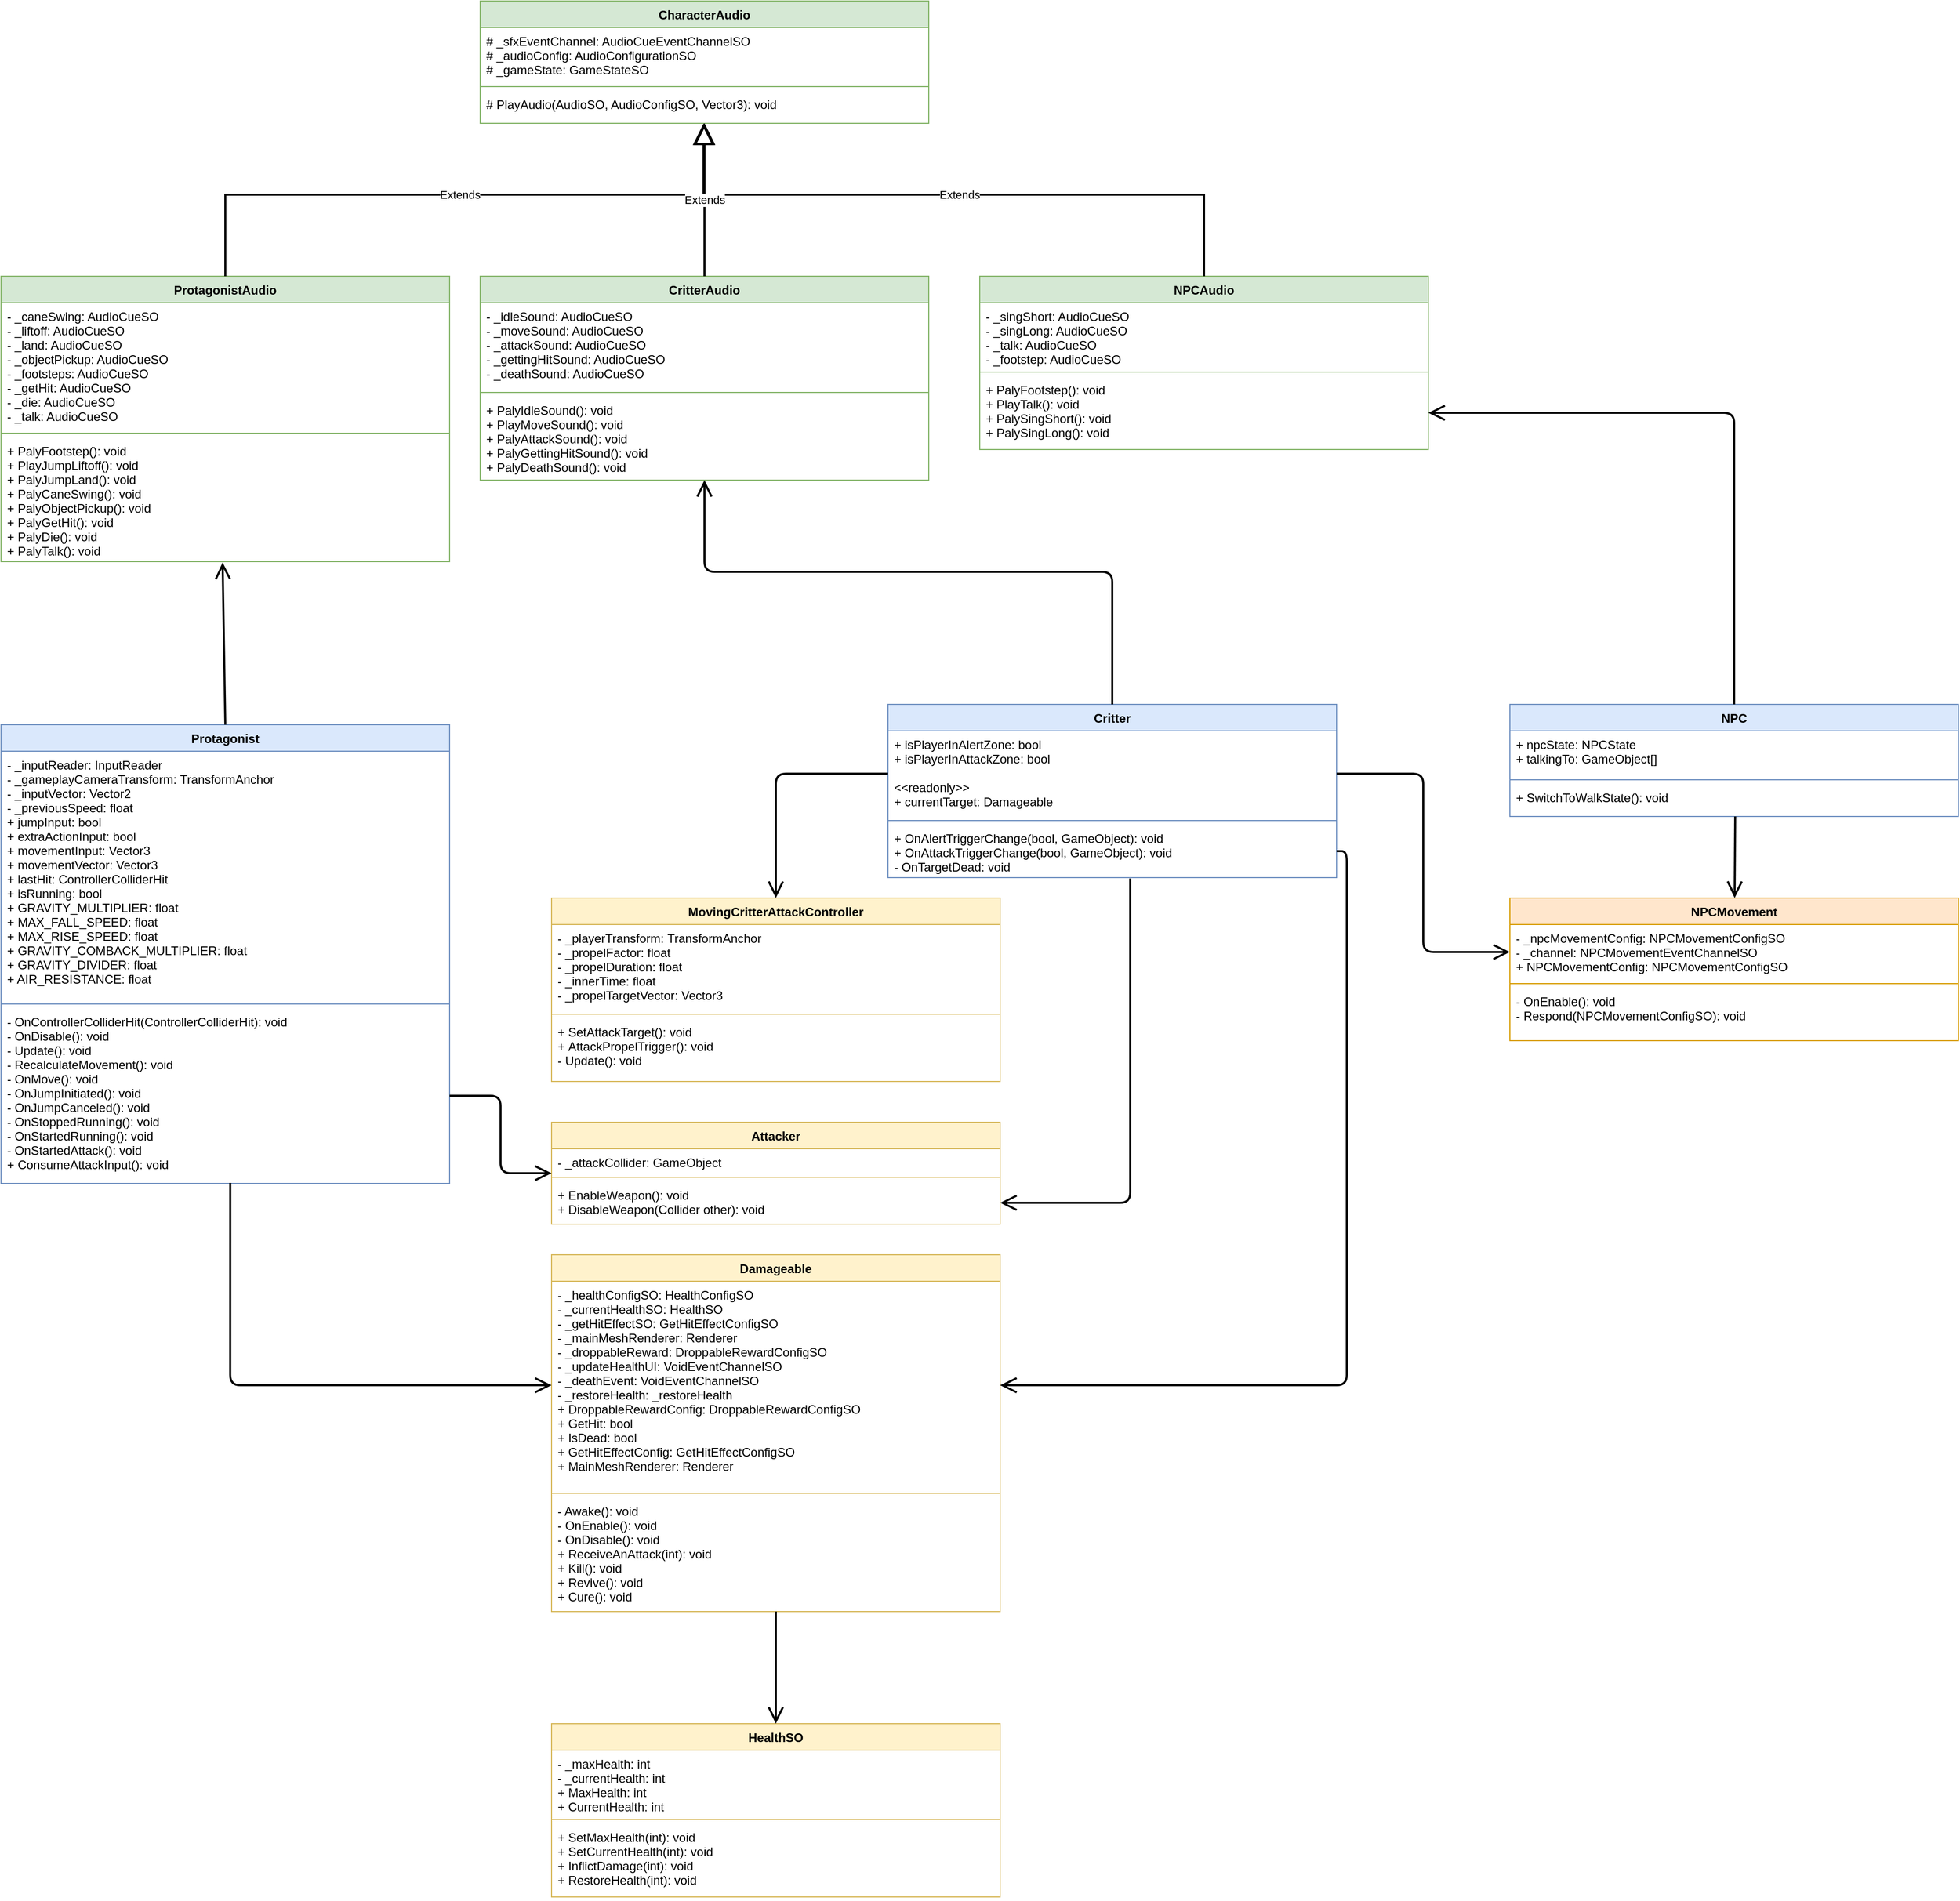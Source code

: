 <mxfile version="13.7.9" type="device"><diagram id="4yXgnzLEyJ2il865YYnP" name="before"><mxGraphModel dx="-103" dy="-18" grid="1" gridSize="10" guides="1" tooltips="1" connect="1" arrows="1" fold="1" page="1" pageScale="1" pageWidth="827" pageHeight="1169" math="0" shadow="0"><root><mxCell id="0"/><mxCell id="1" parent="0"/><mxCell id="LAkvcGi5Onso4mWnYU-q-25" value="" style="group" parent="1" vertex="1" connectable="0"><mxGeometry x="1780" y="1330" width="1400" height="550" as="geometry"/></mxCell><mxCell id="LAkvcGi5Onso4mWnYU-q-5" value="CharacterAudio" style="swimlane;fontStyle=1;align=center;verticalAlign=top;childLayout=stackLayout;horizontal=1;startSize=26;horizontalStack=0;resizeParent=1;resizeParentMax=0;resizeLast=0;collapsible=1;marginBottom=0;fillColor=#d5e8d4;strokeColor=#82b366;" parent="LAkvcGi5Onso4mWnYU-q-25" vertex="1"><mxGeometry x="470" width="440" height="120" as="geometry"/></mxCell><mxCell id="LAkvcGi5Onso4mWnYU-q-6" value="# _sfxEventChannel: AudioCueEventChannelSO&#10;# _audioConfig: AudioConfigurationSO&#10;# _gameState: GameStateSO&#10;" style="text;strokeColor=none;fillColor=none;align=left;verticalAlign=top;spacingLeft=4;spacingRight=4;overflow=hidden;rotatable=0;points=[[0,0.5],[1,0.5]];portConstraint=eastwest;" parent="LAkvcGi5Onso4mWnYU-q-5" vertex="1"><mxGeometry y="26" width="440" height="54" as="geometry"/></mxCell><mxCell id="LAkvcGi5Onso4mWnYU-q-7" value="" style="line;strokeWidth=1;fillColor=none;align=left;verticalAlign=middle;spacingTop=-1;spacingLeft=3;spacingRight=3;rotatable=0;labelPosition=right;points=[];portConstraint=eastwest;strokeColor=inherit;" parent="LAkvcGi5Onso4mWnYU-q-5" vertex="1"><mxGeometry y="80" width="440" height="8" as="geometry"/></mxCell><mxCell id="LAkvcGi5Onso4mWnYU-q-8" value="# PlayAudio(AudioSO, AudioConfigSO, Vector3): void" style="text;strokeColor=none;fillColor=none;align=left;verticalAlign=top;spacingLeft=4;spacingRight=4;overflow=hidden;rotatable=0;points=[[0,0.5],[1,0.5]];portConstraint=eastwest;" parent="LAkvcGi5Onso4mWnYU-q-5" vertex="1"><mxGeometry y="88" width="440" height="32" as="geometry"/></mxCell><mxCell id="LAkvcGi5Onso4mWnYU-q-9" value="ProtagonistAudio" style="swimlane;fontStyle=1;align=center;verticalAlign=top;childLayout=stackLayout;horizontal=1;startSize=26;horizontalStack=0;resizeParent=1;resizeParentMax=0;resizeLast=0;collapsible=1;marginBottom=0;fillColor=#d5e8d4;strokeColor=#82b366;" parent="LAkvcGi5Onso4mWnYU-q-25" vertex="1"><mxGeometry y="270" width="440" height="280" as="geometry"/></mxCell><mxCell id="LAkvcGi5Onso4mWnYU-q-10" value="- _caneSwing: AudioCueSO&#10;- _liftoff: AudioCueSO&#10;- _land: AudioCueSO&#10;- _objectPickup: AudioCueSO&#10;- _footsteps: AudioCueSO&#10;- _getHit: AudioCueSO&#10;- _die: AudioCueSO&#10;- _talk: AudioCueSO" style="text;strokeColor=none;fillColor=none;align=left;verticalAlign=top;spacingLeft=4;spacingRight=4;overflow=hidden;rotatable=0;points=[[0,0.5],[1,0.5]];portConstraint=eastwest;" parent="LAkvcGi5Onso4mWnYU-q-9" vertex="1"><mxGeometry y="26" width="440" height="124" as="geometry"/></mxCell><mxCell id="LAkvcGi5Onso4mWnYU-q-11" value="" style="line;strokeWidth=1;fillColor=none;align=left;verticalAlign=middle;spacingTop=-1;spacingLeft=3;spacingRight=3;rotatable=0;labelPosition=right;points=[];portConstraint=eastwest;strokeColor=inherit;" parent="LAkvcGi5Onso4mWnYU-q-9" vertex="1"><mxGeometry y="150" width="440" height="8" as="geometry"/></mxCell><mxCell id="LAkvcGi5Onso4mWnYU-q-12" value="+ PalyFootstep(): void&#10;+ PlayJumpLiftoff(): void&#10;+ PalyJumpLand(): void&#10;+ PalyCaneSwing(): void&#10;+ PalyObjectPickup(): void&#10;+ PalyGetHit(): void&#10;+ PalyDie(): void&#10;+ PalyTalk(): void" style="text;strokeColor=none;fillColor=none;align=left;verticalAlign=top;spacingLeft=4;spacingRight=4;overflow=hidden;rotatable=0;points=[[0,0.5],[1,0.5]];portConstraint=eastwest;" parent="LAkvcGi5Onso4mWnYU-q-9" vertex="1"><mxGeometry y="158" width="440" height="122" as="geometry"/></mxCell><mxCell id="LAkvcGi5Onso4mWnYU-q-13" value="CritterAudio" style="swimlane;fontStyle=1;align=center;verticalAlign=top;childLayout=stackLayout;horizontal=1;startSize=26;horizontalStack=0;resizeParent=1;resizeParentMax=0;resizeLast=0;collapsible=1;marginBottom=0;fillColor=#d5e8d4;strokeColor=#82b366;" parent="LAkvcGi5Onso4mWnYU-q-25" vertex="1"><mxGeometry x="470" y="270" width="440" height="200" as="geometry"/></mxCell><mxCell id="LAkvcGi5Onso4mWnYU-q-14" value="- _idleSound: AudioCueSO&#10;- _moveSound: AudioCueSO&#10;- _attackSound: AudioCueSO&#10;- _gettingHitSound: AudioCueSO&#10;- _deathSound: AudioCueSO" style="text;strokeColor=none;fillColor=none;align=left;verticalAlign=top;spacingLeft=4;spacingRight=4;overflow=hidden;rotatable=0;points=[[0,0.5],[1,0.5]];portConstraint=eastwest;" parent="LAkvcGi5Onso4mWnYU-q-13" vertex="1"><mxGeometry y="26" width="440" height="84" as="geometry"/></mxCell><mxCell id="LAkvcGi5Onso4mWnYU-q-15" value="" style="line;strokeWidth=1;fillColor=none;align=left;verticalAlign=middle;spacingTop=-1;spacingLeft=3;spacingRight=3;rotatable=0;labelPosition=right;points=[];portConstraint=eastwest;strokeColor=inherit;" parent="LAkvcGi5Onso4mWnYU-q-13" vertex="1"><mxGeometry y="110" width="440" height="8" as="geometry"/></mxCell><mxCell id="LAkvcGi5Onso4mWnYU-q-16" value="+ PalyIdleSound(): void&#10;+ PlayMoveSound(): void&#10;+ PalyAttackSound(): void&#10;+ PalyGettingHitSound(): void&#10;+ PalyDeathSound(): void" style="text;strokeColor=none;fillColor=none;align=left;verticalAlign=top;spacingLeft=4;spacingRight=4;overflow=hidden;rotatable=0;points=[[0,0.5],[1,0.5]];portConstraint=eastwest;" parent="LAkvcGi5Onso4mWnYU-q-13" vertex="1"><mxGeometry y="118" width="440" height="82" as="geometry"/></mxCell><mxCell id="LAkvcGi5Onso4mWnYU-q-17" value="NPCAudio" style="swimlane;fontStyle=1;align=center;verticalAlign=top;childLayout=stackLayout;horizontal=1;startSize=26;horizontalStack=0;resizeParent=1;resizeParentMax=0;resizeLast=0;collapsible=1;marginBottom=0;fillColor=#d5e8d4;strokeColor=#82b366;" parent="LAkvcGi5Onso4mWnYU-q-25" vertex="1"><mxGeometry x="960" y="270" width="440" height="170" as="geometry"/></mxCell><mxCell id="LAkvcGi5Onso4mWnYU-q-18" value="- _singShort: AudioCueSO&#10;- _singLong: AudioCueSO&#10;- _talk: AudioCueSO&#10;- _footstep: AudioCueSO" style="text;strokeColor=none;fillColor=none;align=left;verticalAlign=top;spacingLeft=4;spacingRight=4;overflow=hidden;rotatable=0;points=[[0,0.5],[1,0.5]];portConstraint=eastwest;" parent="LAkvcGi5Onso4mWnYU-q-17" vertex="1"><mxGeometry y="26" width="440" height="64" as="geometry"/></mxCell><mxCell id="LAkvcGi5Onso4mWnYU-q-19" value="" style="line;strokeWidth=1;fillColor=none;align=left;verticalAlign=middle;spacingTop=-1;spacingLeft=3;spacingRight=3;rotatable=0;labelPosition=right;points=[];portConstraint=eastwest;strokeColor=inherit;" parent="LAkvcGi5Onso4mWnYU-q-17" vertex="1"><mxGeometry y="90" width="440" height="8" as="geometry"/></mxCell><mxCell id="LAkvcGi5Onso4mWnYU-q-20" value="+ PalyFootstep(): void&#10;+ PlayTalk(): void&#10;+ PalySingShort(): void&#10;+ PalySingLong(): void" style="text;strokeColor=none;fillColor=none;align=left;verticalAlign=top;spacingLeft=4;spacingRight=4;overflow=hidden;rotatable=0;points=[[0,0.5],[1,0.5]];portConstraint=eastwest;" parent="LAkvcGi5Onso4mWnYU-q-17" vertex="1"><mxGeometry y="98" width="440" height="72" as="geometry"/></mxCell><mxCell id="LAkvcGi5Onso4mWnYU-q-21" value="Extends" style="endArrow=block;endSize=16;endFill=0;html=1;rounded=0;exitX=0.5;exitY=0;exitDx=0;exitDy=0;strokeWidth=2;edgeStyle=orthogonalEdgeStyle;" parent="LAkvcGi5Onso4mWnYU-q-25" source="LAkvcGi5Onso4mWnYU-q-9" target="LAkvcGi5Onso4mWnYU-q-8" edge="1"><mxGeometry width="160" relative="1" as="geometry"><mxPoint x="610" y="410" as="sourcePoint"/><mxPoint x="770" y="410" as="targetPoint"/><Array as="points"><mxPoint x="220" y="190"/><mxPoint x="690" y="190"/></Array></mxGeometry></mxCell><mxCell id="LAkvcGi5Onso4mWnYU-q-23" value="Extends" style="endArrow=block;endSize=16;endFill=0;html=1;rounded=0;strokeWidth=2;exitX=0.5;exitY=0;exitDx=0;exitDy=0;entryX=0.498;entryY=1.003;entryDx=0;entryDy=0;entryPerimeter=0;edgeStyle=orthogonalEdgeStyle;" parent="LAkvcGi5Onso4mWnYU-q-25" source="LAkvcGi5Onso4mWnYU-q-17" target="LAkvcGi5Onso4mWnYU-q-8" edge="1"><mxGeometry width="160" relative="1" as="geometry"><mxPoint x="450" y="170" as="sourcePoint"/><mxPoint x="860" y="160" as="targetPoint"/><Array as="points"><mxPoint x="1180" y="190"/><mxPoint x="689" y="190"/></Array></mxGeometry></mxCell><mxCell id="LAkvcGi5Onso4mWnYU-q-24" value="Extends" style="endArrow=block;endSize=16;endFill=0;html=1;rounded=0;strokeWidth=2;exitX=0.5;exitY=0;exitDx=0;exitDy=0;" parent="LAkvcGi5Onso4mWnYU-q-25" source="LAkvcGi5Onso4mWnYU-q-13" edge="1"><mxGeometry width="160" relative="1" as="geometry"><mxPoint x="510" y="360" as="sourcePoint"/><mxPoint x="690" y="120" as="targetPoint"/></mxGeometry></mxCell><mxCell id="LAkvcGi5Onso4mWnYU-q-26" value="NPC" style="swimlane;fontStyle=1;align=center;verticalAlign=top;childLayout=stackLayout;horizontal=1;startSize=26;horizontalStack=0;resizeParent=1;resizeParentMax=0;resizeLast=0;collapsible=1;marginBottom=0;fillColor=#dae8fc;strokeColor=#6c8ebf;" parent="1" vertex="1"><mxGeometry x="3260" y="2020" width="440" height="110" as="geometry"/></mxCell><mxCell id="LAkvcGi5Onso4mWnYU-q-27" value="+ npcState: NPCState&#10;+ talkingTo: GameObject[]" style="text;strokeColor=none;fillColor=none;align=left;verticalAlign=top;spacingLeft=4;spacingRight=4;overflow=hidden;rotatable=0;points=[[0,0.5],[1,0.5]];portConstraint=eastwest;" parent="LAkvcGi5Onso4mWnYU-q-26" vertex="1"><mxGeometry y="26" width="440" height="44" as="geometry"/></mxCell><mxCell id="LAkvcGi5Onso4mWnYU-q-28" value="" style="line;strokeWidth=1;fillColor=none;align=left;verticalAlign=middle;spacingTop=-1;spacingLeft=3;spacingRight=3;rotatable=0;labelPosition=right;points=[];portConstraint=eastwest;strokeColor=inherit;" parent="LAkvcGi5Onso4mWnYU-q-26" vertex="1"><mxGeometry y="70" width="440" height="8" as="geometry"/></mxCell><mxCell id="LAkvcGi5Onso4mWnYU-q-29" value="+ SwitchToWalkState(): void" style="text;strokeColor=none;fillColor=none;align=left;verticalAlign=top;spacingLeft=4;spacingRight=4;overflow=hidden;rotatable=0;points=[[0,0.5],[1,0.5]];portConstraint=eastwest;" parent="LAkvcGi5Onso4mWnYU-q-26" vertex="1"><mxGeometry y="78" width="440" height="32" as="geometry"/></mxCell><mxCell id="LAkvcGi5Onso4mWnYU-q-54" value="NPCMovement" style="swimlane;fontStyle=1;align=center;verticalAlign=top;childLayout=stackLayout;horizontal=1;startSize=26;horizontalStack=0;resizeParent=1;resizeParentMax=0;resizeLast=0;collapsible=1;marginBottom=0;fillColor=#ffe6cc;strokeColor=#d79b00;" parent="1" vertex="1"><mxGeometry x="3260" y="2210" width="440" height="140" as="geometry"/></mxCell><mxCell id="LAkvcGi5Onso4mWnYU-q-55" value="- _npcMovementConfig: NPCMovementConfigSO&#10;- _channel: NPCMovementEventChannelSO&#10;+ NPCMovementConfig: NPCMovementConfigSO" style="text;strokeColor=none;fillColor=none;align=left;verticalAlign=top;spacingLeft=4;spacingRight=4;overflow=hidden;rotatable=0;points=[[0,0.5],[1,0.5]];portConstraint=eastwest;" parent="LAkvcGi5Onso4mWnYU-q-54" vertex="1"><mxGeometry y="26" width="440" height="54" as="geometry"/></mxCell><mxCell id="LAkvcGi5Onso4mWnYU-q-56" value="" style="line;strokeWidth=1;fillColor=none;align=left;verticalAlign=middle;spacingTop=-1;spacingLeft=3;spacingRight=3;rotatable=0;labelPosition=right;points=[];portConstraint=eastwest;strokeColor=inherit;" parent="LAkvcGi5Onso4mWnYU-q-54" vertex="1"><mxGeometry y="80" width="440" height="8" as="geometry"/></mxCell><mxCell id="LAkvcGi5Onso4mWnYU-q-57" value="- OnEnable(): void&#10;- Respond(NPCMovementConfigSO): void" style="text;strokeColor=none;fillColor=none;align=left;verticalAlign=top;spacingLeft=4;spacingRight=4;overflow=hidden;rotatable=0;points=[[0,0.5],[1,0.5]];portConstraint=eastwest;" parent="LAkvcGi5Onso4mWnYU-q-54" vertex="1"><mxGeometry y="88" width="440" height="52" as="geometry"/></mxCell><mxCell id="LAkvcGi5Onso4mWnYU-q-50" value="MovingCritterAttackController" style="swimlane;fontStyle=1;align=center;verticalAlign=top;childLayout=stackLayout;horizontal=1;startSize=26;horizontalStack=0;resizeParent=1;resizeParentMax=0;resizeLast=0;collapsible=1;marginBottom=0;fillColor=#fff2cc;strokeColor=#d6b656;" parent="1" vertex="1"><mxGeometry x="2320" y="2210" width="440" height="180" as="geometry"/></mxCell><mxCell id="LAkvcGi5Onso4mWnYU-q-51" value="- _playerTransform: TransformAnchor&#10;- _propelFactor: float&#10;- _propelDuration: float&#10;- _innerTime: float&#10;- _propelTargetVector: Vector3" style="text;strokeColor=none;fillColor=none;align=left;verticalAlign=top;spacingLeft=4;spacingRight=4;overflow=hidden;rotatable=0;points=[[0,0.5],[1,0.5]];portConstraint=eastwest;" parent="LAkvcGi5Onso4mWnYU-q-50" vertex="1"><mxGeometry y="26" width="440" height="84" as="geometry"/></mxCell><mxCell id="LAkvcGi5Onso4mWnYU-q-52" value="" style="line;strokeWidth=1;fillColor=none;align=left;verticalAlign=middle;spacingTop=-1;spacingLeft=3;spacingRight=3;rotatable=0;labelPosition=right;points=[];portConstraint=eastwest;strokeColor=inherit;" parent="LAkvcGi5Onso4mWnYU-q-50" vertex="1"><mxGeometry y="110" width="440" height="8" as="geometry"/></mxCell><mxCell id="LAkvcGi5Onso4mWnYU-q-53" value="+ SetAttackTarget(): void&#10;+ AttackPropelTrigger(): void&#10;- Update(): void" style="text;strokeColor=none;fillColor=none;align=left;verticalAlign=top;spacingLeft=4;spacingRight=4;overflow=hidden;rotatable=0;points=[[0,0.5],[1,0.5]];portConstraint=eastwest;" parent="LAkvcGi5Onso4mWnYU-q-50" vertex="1"><mxGeometry y="118" width="440" height="62" as="geometry"/></mxCell><mxCell id="LAkvcGi5Onso4mWnYU-q-1" value="Protagonist" style="swimlane;fontStyle=1;align=center;verticalAlign=top;childLayout=stackLayout;horizontal=1;startSize=26;horizontalStack=0;resizeParent=1;resizeParentMax=0;resizeLast=0;collapsible=1;marginBottom=0;fillColor=#dae8fc;strokeColor=#6c8ebf;" parent="1" vertex="1"><mxGeometry x="1780" y="2040" width="440" height="450" as="geometry"/></mxCell><mxCell id="LAkvcGi5Onso4mWnYU-q-2" value="- _inputReader: InputReader&#10;- _gameplayCameraTransform: TransformAnchor &#10;- _inputVector: Vector2&#10;- _previousSpeed: float&#10;+ jumpInput: bool&#10;+ extraActionInput: bool&#10;+ movementInput: Vector3&#10;+ movementVector: Vector3&#10;+ lastHit: ControllerColliderHit&#10;+ isRunning: bool&#10;+ GRAVITY_MULTIPLIER: float&#10;+ MAX_FALL_SPEED: float&#10;+ MAX_RISE_SPEED: float&#10;+ GRAVITY_COMBACK_MULTIPLIER: float&#10;+ GRAVITY_DIVIDER: float&#10;+ AIR_RESISTANCE: float&#10;&#10;" style="text;strokeColor=none;fillColor=none;align=left;verticalAlign=top;spacingLeft=4;spacingRight=4;overflow=hidden;rotatable=0;points=[[0,0.5],[1,0.5]];portConstraint=eastwest;" parent="LAkvcGi5Onso4mWnYU-q-1" vertex="1"><mxGeometry y="26" width="440" height="244" as="geometry"/></mxCell><mxCell id="LAkvcGi5Onso4mWnYU-q-3" value="" style="line;strokeWidth=1;fillColor=none;align=left;verticalAlign=middle;spacingTop=-1;spacingLeft=3;spacingRight=3;rotatable=0;labelPosition=right;points=[];portConstraint=eastwest;strokeColor=inherit;" parent="LAkvcGi5Onso4mWnYU-q-1" vertex="1"><mxGeometry y="270" width="440" height="8" as="geometry"/></mxCell><mxCell id="LAkvcGi5Onso4mWnYU-q-4" value="- OnControllerColliderHit(ControllerColliderHit): void&#10;- OnDisable(): void&#10;- Update(): void&#10;- RecalculateMovement(): void&#10;- OnMove(): void&#10;- OnJumpInitiated(): void&#10;- OnJumpCanceled(): void&#10;- OnStoppedRunning(): void&#10;- OnStartedRunning(): void&#10;- OnStartedAttack(): void&#10;+ ConsumeAttackInput(): void" style="text;strokeColor=none;fillColor=none;align=left;verticalAlign=top;spacingLeft=4;spacingRight=4;overflow=hidden;rotatable=0;points=[[0,0.5],[1,0.5]];portConstraint=eastwest;" parent="LAkvcGi5Onso4mWnYU-q-1" vertex="1"><mxGeometry y="278" width="440" height="172" as="geometry"/></mxCell><mxCell id="LAkvcGi5Onso4mWnYU-q-30" value="Critter" style="swimlane;fontStyle=1;align=center;verticalAlign=top;childLayout=stackLayout;horizontal=1;startSize=26;horizontalStack=0;resizeParent=1;resizeParentMax=0;resizeLast=0;collapsible=1;marginBottom=0;fillColor=#dae8fc;strokeColor=#6c8ebf;" parent="1" vertex="1"><mxGeometry x="2650" y="2020" width="440" height="170" as="geometry"/></mxCell><mxCell id="LAkvcGi5Onso4mWnYU-q-31" value="+ isPlayerInAlertZone: bool&#10;+ isPlayerInAttackZone: bool&#10;&#10;&lt;&lt;readonly&gt;&gt; &#10;+ currentTarget: Damageable" style="text;strokeColor=none;fillColor=none;align=left;verticalAlign=top;spacingLeft=4;spacingRight=4;overflow=hidden;rotatable=0;points=[[0,0.5],[1,0.5]];portConstraint=eastwest;" parent="LAkvcGi5Onso4mWnYU-q-30" vertex="1"><mxGeometry y="26" width="440" height="84" as="geometry"/></mxCell><mxCell id="LAkvcGi5Onso4mWnYU-q-32" value="" style="line;strokeWidth=1;fillColor=none;align=left;verticalAlign=middle;spacingTop=-1;spacingLeft=3;spacingRight=3;rotatable=0;labelPosition=right;points=[];portConstraint=eastwest;strokeColor=inherit;" parent="LAkvcGi5Onso4mWnYU-q-30" vertex="1"><mxGeometry y="110" width="440" height="8" as="geometry"/></mxCell><mxCell id="LAkvcGi5Onso4mWnYU-q-33" value="+ OnAlertTriggerChange(bool, GameObject): void&#10;+ OnAttackTriggerChange(bool, GameObject): void&#10;- OnTargetDead: void" style="text;strokeColor=none;fillColor=none;align=left;verticalAlign=top;spacingLeft=4;spacingRight=4;overflow=hidden;rotatable=0;points=[[0,0.5],[1,0.5]];portConstraint=eastwest;" parent="LAkvcGi5Onso4mWnYU-q-30" vertex="1"><mxGeometry y="118" width="440" height="52" as="geometry"/></mxCell><mxCell id="LAkvcGi5Onso4mWnYU-q-38" value="Attacker" style="swimlane;fontStyle=1;align=center;verticalAlign=top;childLayout=stackLayout;horizontal=1;startSize=26;horizontalStack=0;resizeParent=1;resizeParentMax=0;resizeLast=0;collapsible=1;marginBottom=0;fillColor=#fff2cc;strokeColor=#d6b656;" parent="1" vertex="1"><mxGeometry x="2320" y="2430" width="440" height="100" as="geometry"/></mxCell><mxCell id="LAkvcGi5Onso4mWnYU-q-39" value="- _attackCollider: GameObject&#10;" style="text;strokeColor=none;fillColor=none;align=left;verticalAlign=top;spacingLeft=4;spacingRight=4;overflow=hidden;rotatable=0;points=[[0,0.5],[1,0.5]];portConstraint=eastwest;" parent="LAkvcGi5Onso4mWnYU-q-38" vertex="1"><mxGeometry y="26" width="440" height="24" as="geometry"/></mxCell><mxCell id="LAkvcGi5Onso4mWnYU-q-40" value="" style="line;strokeWidth=1;fillColor=none;align=left;verticalAlign=middle;spacingTop=-1;spacingLeft=3;spacingRight=3;rotatable=0;labelPosition=right;points=[];portConstraint=eastwest;strokeColor=inherit;" parent="LAkvcGi5Onso4mWnYU-q-38" vertex="1"><mxGeometry y="50" width="440" height="8" as="geometry"/></mxCell><mxCell id="LAkvcGi5Onso4mWnYU-q-41" value="+ EnableWeapon(): void&#10;+ DisableWeapon(Collider other): void" style="text;strokeColor=none;fillColor=none;align=left;verticalAlign=top;spacingLeft=4;spacingRight=4;overflow=hidden;rotatable=0;points=[[0,0.5],[1,0.5]];portConstraint=eastwest;" parent="LAkvcGi5Onso4mWnYU-q-38" vertex="1"><mxGeometry y="58" width="440" height="42" as="geometry"/></mxCell><mxCell id="LAkvcGi5Onso4mWnYU-q-42" value="Damageable" style="swimlane;fontStyle=1;align=center;verticalAlign=top;childLayout=stackLayout;horizontal=1;startSize=26;horizontalStack=0;resizeParent=1;resizeParentMax=0;resizeLast=0;collapsible=1;marginBottom=0;fillColor=#fff2cc;strokeColor=#d6b656;" parent="1" vertex="1"><mxGeometry x="2320" y="2560" width="440" height="350" as="geometry"/></mxCell><mxCell id="LAkvcGi5Onso4mWnYU-q-43" value="- _healthConfigSO: HealthConfigSO&#10;- _currentHealthSO: HealthSO&#10;- _getHitEffectSO: GetHitEffectConfigSO&#10;- _mainMeshRenderer: Renderer&#10;- _droppableReward: DroppableRewardConfigSO&#10;- _updateHealthUI: VoidEventChannelSO&#10;- _deathEvent: VoidEventChannelSO&#10;- _restoreHealth: _restoreHealth&#10;+ DroppableRewardConfig: DroppableRewardConfigSO&#10;+ GetHit: bool&#10;+ IsDead: bool&#10;+ GetHitEffectConfig: GetHitEffectConfigSO&#10;+ MainMeshRenderer: Renderer" style="text;strokeColor=none;fillColor=none;align=left;verticalAlign=top;spacingLeft=4;spacingRight=4;overflow=hidden;rotatable=0;points=[[0,0.5],[1,0.5]];portConstraint=eastwest;" parent="LAkvcGi5Onso4mWnYU-q-42" vertex="1"><mxGeometry y="26" width="440" height="204" as="geometry"/></mxCell><mxCell id="LAkvcGi5Onso4mWnYU-q-44" value="" style="line;strokeWidth=1;fillColor=none;align=left;verticalAlign=middle;spacingTop=-1;spacingLeft=3;spacingRight=3;rotatable=0;labelPosition=right;points=[];portConstraint=eastwest;strokeColor=inherit;" parent="LAkvcGi5Onso4mWnYU-q-42" vertex="1"><mxGeometry y="230" width="440" height="8" as="geometry"/></mxCell><mxCell id="LAkvcGi5Onso4mWnYU-q-45" value="- Awake(): void&#10;- OnEnable(): void&#10;- OnDisable(): void&#10;+ ReceiveAnAttack(int): void&#10;+ Kill(): void&#10;+ Revive(): void&#10;+ Cure(): void" style="text;strokeColor=none;fillColor=none;align=left;verticalAlign=top;spacingLeft=4;spacingRight=4;overflow=hidden;rotatable=0;points=[[0,0.5],[1,0.5]];portConstraint=eastwest;" parent="LAkvcGi5Onso4mWnYU-q-42" vertex="1"><mxGeometry y="238" width="440" height="112" as="geometry"/></mxCell><mxCell id="LAkvcGi5Onso4mWnYU-q-46" value="HealthSO" style="swimlane;fontStyle=1;align=center;verticalAlign=top;childLayout=stackLayout;horizontal=1;startSize=26;horizontalStack=0;resizeParent=1;resizeParentMax=0;resizeLast=0;collapsible=1;marginBottom=0;fillColor=#fff2cc;strokeColor=#d6b656;" parent="1" vertex="1"><mxGeometry x="2320" y="3020" width="440" height="170" as="geometry"/></mxCell><mxCell id="LAkvcGi5Onso4mWnYU-q-47" value="- _maxHealth: int&#10;- _currentHealth: int&#10;+ MaxHealth: int&#10;+ CurrentHealth: int" style="text;strokeColor=none;fillColor=none;align=left;verticalAlign=top;spacingLeft=4;spacingRight=4;overflow=hidden;rotatable=0;points=[[0,0.5],[1,0.5]];portConstraint=eastwest;" parent="LAkvcGi5Onso4mWnYU-q-46" vertex="1"><mxGeometry y="26" width="440" height="64" as="geometry"/></mxCell><mxCell id="LAkvcGi5Onso4mWnYU-q-48" value="" style="line;strokeWidth=1;fillColor=none;align=left;verticalAlign=middle;spacingTop=-1;spacingLeft=3;spacingRight=3;rotatable=0;labelPosition=right;points=[];portConstraint=eastwest;strokeColor=inherit;" parent="LAkvcGi5Onso4mWnYU-q-46" vertex="1"><mxGeometry y="90" width="440" height="8" as="geometry"/></mxCell><mxCell id="LAkvcGi5Onso4mWnYU-q-49" value="+ SetMaxHealth(int): void&#10;+ SetCurrentHealth(int): void&#10;+ InflictDamage(int): void&#10;+ RestoreHealth(int): void" style="text;strokeColor=none;fillColor=none;align=left;verticalAlign=top;spacingLeft=4;spacingRight=4;overflow=hidden;rotatable=0;points=[[0,0.5],[1,0.5]];portConstraint=eastwest;" parent="LAkvcGi5Onso4mWnYU-q-46" vertex="1"><mxGeometry y="98" width="440" height="72" as="geometry"/></mxCell><mxCell id="gzdcehUytow4oUOCJi0v-1" value="" style="endArrow=open;endFill=1;endSize=12;html=1;entryX=0.5;entryY=0;entryDx=0;entryDy=0;strokeWidth=2;" edge="1" parent="1" source="LAkvcGi5Onso4mWnYU-q-45" target="LAkvcGi5Onso4mWnYU-q-46"><mxGeometry width="160" relative="1" as="geometry"><mxPoint x="2380" y="2690" as="sourcePoint"/><mxPoint x="2540" y="2690" as="targetPoint"/></mxGeometry></mxCell><mxCell id="gzdcehUytow4oUOCJi0v-2" value="" style="endArrow=open;endFill=1;endSize=12;html=1;entryX=0;entryY=0.5;entryDx=0;entryDy=0;strokeWidth=2;exitX=0.511;exitY=0.997;exitDx=0;exitDy=0;edgeStyle=orthogonalEdgeStyle;exitPerimeter=0;" edge="1" parent="1" source="LAkvcGi5Onso4mWnYU-q-4" target="LAkvcGi5Onso4mWnYU-q-43"><mxGeometry width="160" relative="1" as="geometry"><mxPoint x="2550" y="2920" as="sourcePoint"/><mxPoint x="2550" y="3030.0" as="targetPoint"/></mxGeometry></mxCell><mxCell id="gzdcehUytow4oUOCJi0v-3" value="" style="endArrow=open;endFill=1;endSize=12;html=1;strokeWidth=2;edgeStyle=orthogonalEdgeStyle;" edge="1" parent="1" source="LAkvcGi5Onso4mWnYU-q-4" target="LAkvcGi5Onso4mWnYU-q-38"><mxGeometry width="160" relative="1" as="geometry"><mxPoint x="2491.0" y="2394" as="sourcePoint"/><mxPoint x="2563.2" y="2569.3" as="targetPoint"/></mxGeometry></mxCell><mxCell id="gzdcehUytow4oUOCJi0v-4" value="" style="endArrow=open;endFill=1;endSize=12;html=1;strokeWidth=2;exitX=0.5;exitY=0;exitDx=0;exitDy=0;entryX=0.494;entryY=1.007;entryDx=0;entryDy=0;entryPerimeter=0;" edge="1" parent="1" source="LAkvcGi5Onso4mWnYU-q-1" target="LAkvcGi5Onso4mWnYU-q-12"><mxGeometry width="160" relative="1" as="geometry"><mxPoint x="2051.0" y="2394" as="sourcePoint"/><mxPoint x="1890" y="1890" as="targetPoint"/></mxGeometry></mxCell><mxCell id="gzdcehUytow4oUOCJi0v-5" value="" style="endArrow=open;endFill=1;endSize=12;html=1;entryX=1;entryY=0.5;entryDx=0;entryDy=0;strokeWidth=2;exitX=0.54;exitY=1.016;exitDx=0;exitDy=0;edgeStyle=orthogonalEdgeStyle;exitPerimeter=0;" edge="1" parent="1" source="LAkvcGi5Onso4mWnYU-q-33" target="LAkvcGi5Onso4mWnYU-q-41"><mxGeometry width="160" relative="1" as="geometry"><mxPoint x="2014.84" y="2499.484" as="sourcePoint"/><mxPoint x="2330" y="2698" as="targetPoint"/></mxGeometry></mxCell><mxCell id="gzdcehUytow4oUOCJi0v-6" value="" style="endArrow=open;endFill=1;endSize=12;html=1;strokeWidth=2;edgeStyle=orthogonalEdgeStyle;exitX=1;exitY=0.5;exitDx=0;exitDy=0;" edge="1" parent="1" source="LAkvcGi5Onso4mWnYU-q-33" target="LAkvcGi5Onso4mWnYU-q-43"><mxGeometry width="160" relative="1" as="geometry"><mxPoint x="3090" y="2360" as="sourcePoint"/><mxPoint x="2770" y="2339" as="targetPoint"/></mxGeometry></mxCell><mxCell id="gzdcehUytow4oUOCJi0v-7" value="" style="endArrow=open;endFill=1;endSize=12;html=1;entryX=0.5;entryY=0;entryDx=0;entryDy=0;strokeWidth=2;exitX=0;exitY=0.5;exitDx=0;exitDy=0;edgeStyle=orthogonalEdgeStyle;" edge="1" parent="1" source="LAkvcGi5Onso4mWnYU-q-31" target="LAkvcGi5Onso4mWnYU-q-50"><mxGeometry width="160" relative="1" as="geometry"><mxPoint x="2897.6" y="2200.832" as="sourcePoint"/><mxPoint x="2770" y="2519" as="targetPoint"/></mxGeometry></mxCell><mxCell id="gzdcehUytow4oUOCJi0v-8" value="" style="endArrow=open;endFill=1;endSize=12;html=1;strokeWidth=2;edgeStyle=orthogonalEdgeStyle;exitX=0.5;exitY=0;exitDx=0;exitDy=0;" edge="1" parent="1" source="LAkvcGi5Onso4mWnYU-q-30" target="LAkvcGi5Onso4mWnYU-q-16"><mxGeometry width="160" relative="1" as="geometry"><mxPoint x="2650" y="2090" as="sourcePoint"/><mxPoint x="2550" y="2220" as="targetPoint"/><Array as="points"><mxPoint x="2870" y="1890"/><mxPoint x="2470" y="1890"/></Array></mxGeometry></mxCell><mxCell id="gzdcehUytow4oUOCJi0v-9" value="" style="endArrow=open;endFill=1;endSize=12;html=1;strokeWidth=2;exitX=0.5;exitY=0;exitDx=0;exitDy=0;entryX=1;entryY=0.5;entryDx=0;entryDy=0;edgeStyle=orthogonalEdgeStyle;" edge="1" parent="1" source="LAkvcGi5Onso4mWnYU-q-26" target="LAkvcGi5Onso4mWnYU-q-20"><mxGeometry width="160" relative="1" as="geometry"><mxPoint x="2880" y="2030" as="sourcePoint"/><mxPoint x="2480.0" y="1810.0" as="targetPoint"/></mxGeometry></mxCell><mxCell id="gzdcehUytow4oUOCJi0v-10" value="" style="endArrow=open;endFill=1;endSize=12;html=1;strokeWidth=2;" edge="1" parent="1" target="LAkvcGi5Onso4mWnYU-q-54"><mxGeometry width="160" relative="1" as="geometry"><mxPoint x="3481" y="2130" as="sourcePoint"/><mxPoint x="3190.0" y="1744.0" as="targetPoint"/></mxGeometry></mxCell><mxCell id="gzdcehUytow4oUOCJi0v-11" value="" style="endArrow=open;endFill=1;endSize=12;html=1;strokeWidth=2;exitX=1;exitY=0.5;exitDx=0;exitDy=0;entryX=0;entryY=0.5;entryDx=0;entryDy=0;edgeStyle=orthogonalEdgeStyle;" edge="1" parent="1" source="LAkvcGi5Onso4mWnYU-q-31" target="LAkvcGi5Onso4mWnYU-q-55"><mxGeometry width="160" relative="1" as="geometry"><mxPoint x="3490.0" y="2030" as="sourcePoint"/><mxPoint x="3190.0" y="1744.0" as="targetPoint"/></mxGeometry></mxCell></root></mxGraphModel></diagram></mxfile>